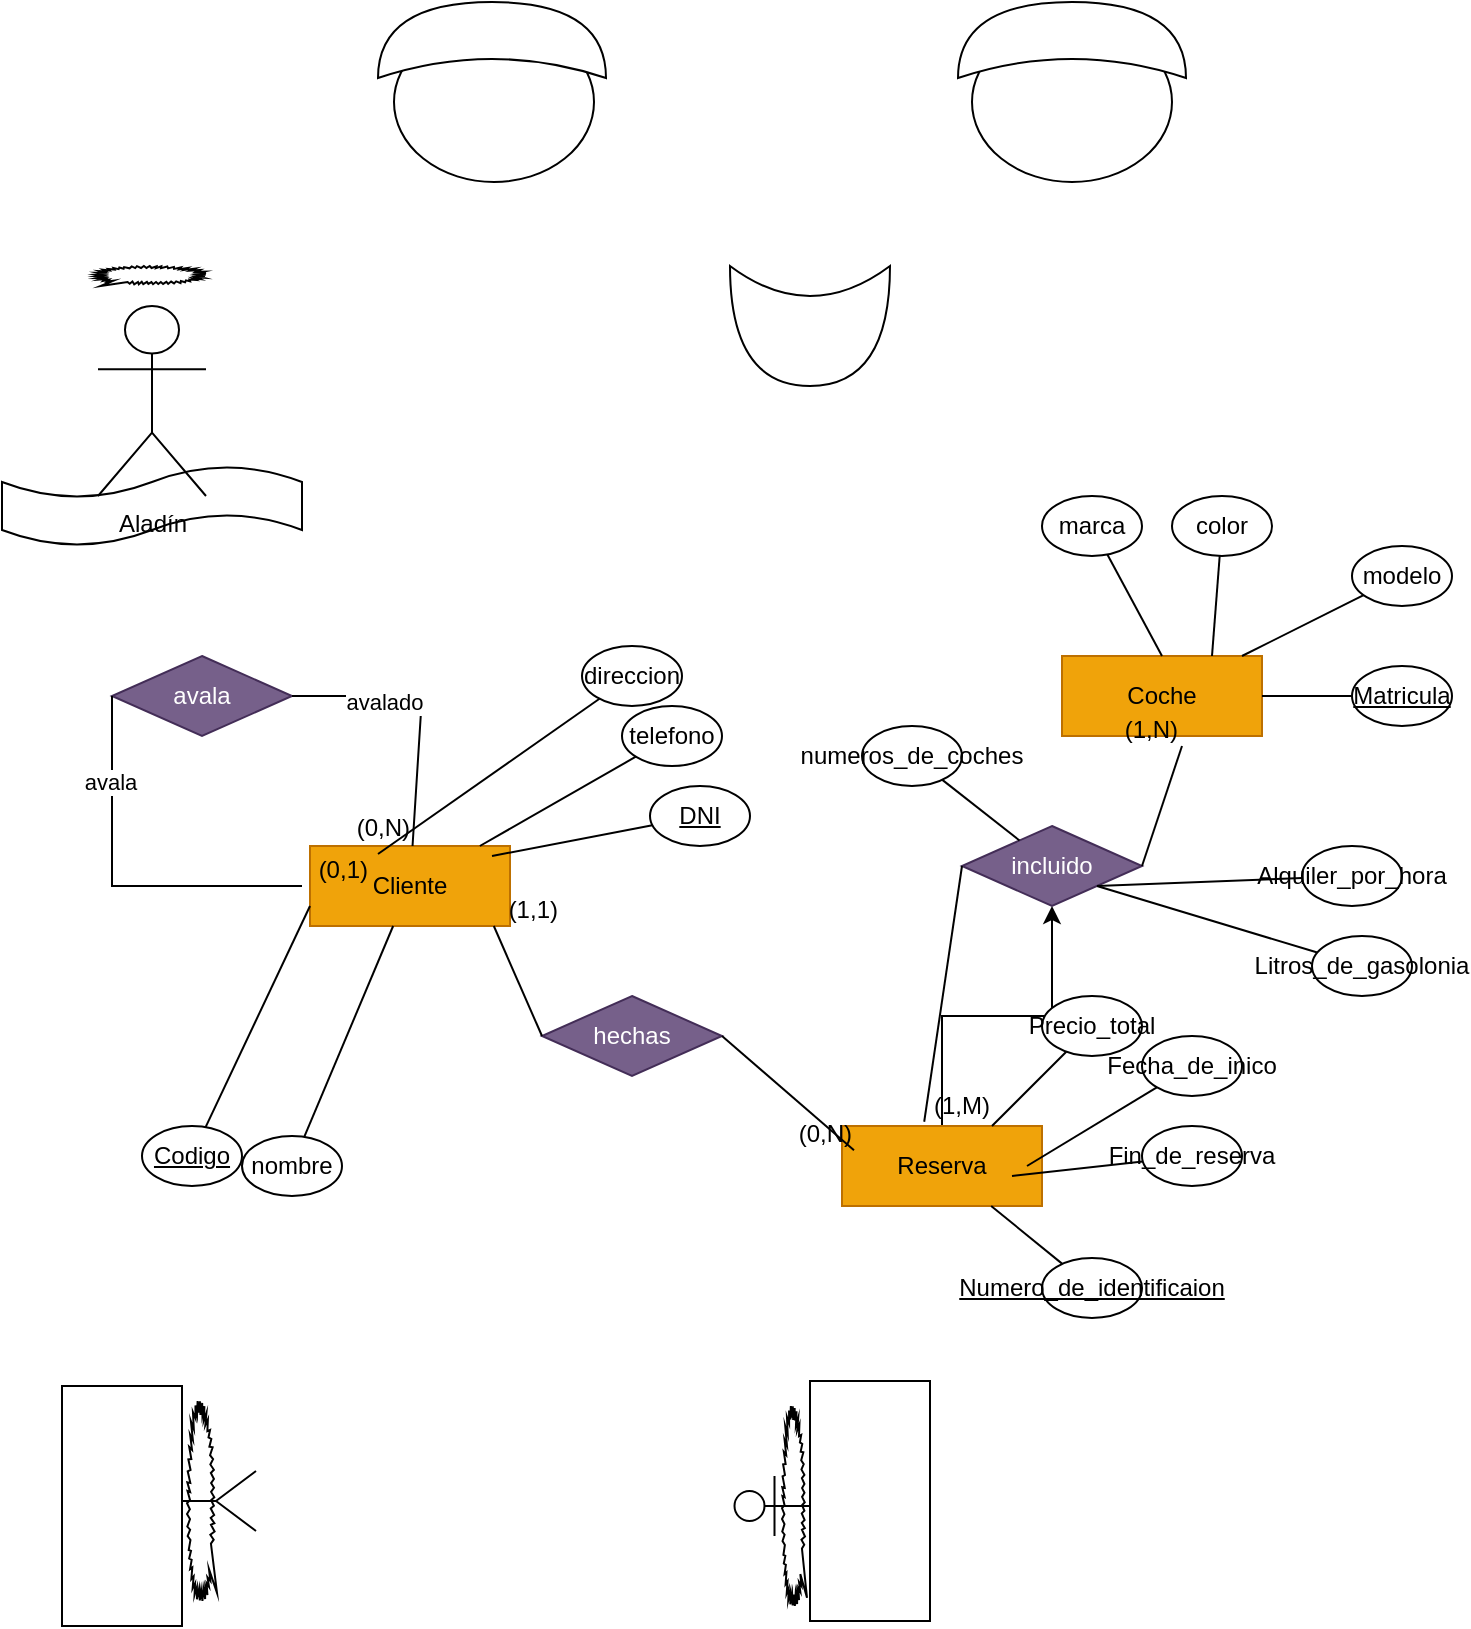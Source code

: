 <mxfile version="27.0.9">
  <diagram name="Página-1" id="zQjjP_EeiTSpy_okXXAl">
    <mxGraphModel dx="946" dy="661" grid="1" gridSize="10" guides="1" tooltips="1" connect="1" arrows="1" fold="1" page="1" pageScale="1" pageWidth="827" pageHeight="1169" math="0" shadow="0">
      <root>
        <mxCell id="0" />
        <mxCell id="1" parent="0" />
        <mxCell id="EnB2tjJAq4fnAm5wojLG-4" value="" style="ellipse;whiteSpace=wrap;html=1;" parent="1" vertex="1">
          <mxGeometry x="525" y="78" width="100" height="80" as="geometry" />
        </mxCell>
        <mxCell id="EnB2tjJAq4fnAm5wojLG-3" value="" style="ellipse;whiteSpace=wrap;html=1;" parent="1" vertex="1">
          <mxGeometry x="236" y="78" width="100" height="80" as="geometry" />
        </mxCell>
        <mxCell id="GvrnwKf9UwjYo0hT_rnX-71" value="Coche" style="whiteSpace=wrap;html=1;align=center;fillColor=#f0a30a;strokeColor=#BD7000;fontColor=#000000;" parent="1" vertex="1">
          <mxGeometry x="570" y="395" width="100" height="40" as="geometry" />
        </mxCell>
        <mxCell id="GvrnwKf9UwjYo0hT_rnX-79" style="edgeStyle=orthogonalEdgeStyle;rounded=0;orthogonalLoop=1;jettySize=auto;html=1;exitX=0.5;exitY=1;exitDx=0;exitDy=0;" parent="1" edge="1">
          <mxGeometry relative="1" as="geometry">
            <mxPoint x="765" y="410" as="sourcePoint" />
            <mxPoint x="765" y="410" as="targetPoint" />
          </mxGeometry>
        </mxCell>
        <mxCell id="GvrnwKf9UwjYo0hT_rnX-117" value="Cliente" style="whiteSpace=wrap;html=1;align=center;fillColor=#f0a30a;strokeColor=#BD7000;fontColor=#000000;" parent="1" vertex="1">
          <mxGeometry x="194" y="490" width="100" height="40" as="geometry" />
        </mxCell>
        <mxCell id="mAJWcTsJ2ViknE2ZLpOT-10" value="" style="edgeStyle=orthogonalEdgeStyle;rounded=0;orthogonalLoop=1;jettySize=auto;html=1;" edge="1" parent="1" source="GvrnwKf9UwjYo0hT_rnX-144" target="X2HNB7Sh8ohaOjBDkP0u-14">
          <mxGeometry relative="1" as="geometry" />
        </mxCell>
        <mxCell id="GvrnwKf9UwjYo0hT_rnX-144" value="&lt;div&gt;Reserva&lt;/div&gt;" style="whiteSpace=wrap;html=1;align=center;fillColor=#f0a30a;strokeColor=#BD7000;fontColor=#000000;" parent="1" vertex="1">
          <mxGeometry x="460" y="630" width="100" height="40" as="geometry" />
        </mxCell>
        <mxCell id="70QyvTMg8YnMv4C02rct-16" value="" style="endArrow=none;html=1;rounded=0;" parent="1" source="GvrnwKf9UwjYo0hT_rnX-144" target="70QyvTMg8YnMv4C02rct-17" edge="1">
          <mxGeometry relative="1" as="geometry">
            <mxPoint x="530" y="721" as="sourcePoint" />
            <mxPoint x="590" y="721" as="targetPoint" />
          </mxGeometry>
        </mxCell>
        <mxCell id="70QyvTMg8YnMv4C02rct-17" value="&lt;u&gt;Numero_de_identificaion&lt;/u&gt;" style="ellipse;whiteSpace=wrap;html=1;align=center;" parent="1" vertex="1">
          <mxGeometry x="560" y="696" width="50" height="30" as="geometry" />
        </mxCell>
        <mxCell id="70QyvTMg8YnMv4C02rct-20" value="" style="endArrow=none;html=1;rounded=0;" parent="1" source="GvrnwKf9UwjYo0hT_rnX-71" target="70QyvTMg8YnMv4C02rct-21" edge="1">
          <mxGeometry relative="1" as="geometry">
            <mxPoint x="680" y="420" as="sourcePoint" />
            <mxPoint x="740" y="420" as="targetPoint" />
          </mxGeometry>
        </mxCell>
        <mxCell id="70QyvTMg8YnMv4C02rct-21" value="&lt;u&gt;Matricula&lt;/u&gt;" style="ellipse;whiteSpace=wrap;html=1;align=center;" parent="1" vertex="1">
          <mxGeometry x="715" y="400" width="50" height="30" as="geometry" />
        </mxCell>
        <mxCell id="70QyvTMg8YnMv4C02rct-22" value="" style="endArrow=none;html=1;rounded=0;" parent="1" source="GvrnwKf9UwjYo0hT_rnX-71" target="70QyvTMg8YnMv4C02rct-23" edge="1">
          <mxGeometry relative="1" as="geometry">
            <mxPoint x="680" y="355" as="sourcePoint" />
            <mxPoint x="740" y="355" as="targetPoint" />
          </mxGeometry>
        </mxCell>
        <mxCell id="70QyvTMg8YnMv4C02rct-23" value="modelo" style="ellipse;whiteSpace=wrap;html=1;align=center;" parent="1" vertex="1">
          <mxGeometry x="715" y="340" width="50" height="30" as="geometry" />
        </mxCell>
        <mxCell id="70QyvTMg8YnMv4C02rct-24" value="" style="endArrow=none;html=1;rounded=0;exitX=0.75;exitY=0;exitDx=0;exitDy=0;" parent="1" source="GvrnwKf9UwjYo0hT_rnX-71" target="70QyvTMg8YnMv4C02rct-25" edge="1">
          <mxGeometry relative="1" as="geometry">
            <mxPoint x="570" y="370" as="sourcePoint" />
            <mxPoint x="650" y="330" as="targetPoint" />
          </mxGeometry>
        </mxCell>
        <mxCell id="70QyvTMg8YnMv4C02rct-25" value="color" style="ellipse;whiteSpace=wrap;html=1;align=center;" parent="1" vertex="1">
          <mxGeometry x="625" y="315" width="50" height="30" as="geometry" />
        </mxCell>
        <mxCell id="70QyvTMg8YnMv4C02rct-26" value="" style="endArrow=none;html=1;rounded=0;exitX=0.5;exitY=0;exitDx=0;exitDy=0;" parent="1" source="GvrnwKf9UwjYo0hT_rnX-71" target="70QyvTMg8YnMv4C02rct-27" edge="1">
          <mxGeometry relative="1" as="geometry">
            <mxPoint x="600" y="390" as="sourcePoint" />
            <mxPoint x="605" y="325" as="targetPoint" />
          </mxGeometry>
        </mxCell>
        <mxCell id="70QyvTMg8YnMv4C02rct-27" value="marca" style="ellipse;whiteSpace=wrap;html=1;align=center;" parent="1" vertex="1">
          <mxGeometry x="560" y="315" width="50" height="30" as="geometry" />
        </mxCell>
        <mxCell id="70QyvTMg8YnMv4C02rct-36" value="" style="endArrow=none;html=1;rounded=0;exitX=0;exitY=0.75;exitDx=0;exitDy=0;" parent="1" source="GvrnwKf9UwjYo0hT_rnX-117" target="70QyvTMg8YnMv4C02rct-37" edge="1">
          <mxGeometry relative="1" as="geometry">
            <mxPoint x="100" y="505" as="sourcePoint" />
            <mxPoint x="160" y="505" as="targetPoint" />
          </mxGeometry>
        </mxCell>
        <mxCell id="70QyvTMg8YnMv4C02rct-37" value="&lt;u&gt;Codigo&lt;/u&gt;" style="ellipse;whiteSpace=wrap;html=1;align=center;" parent="1" vertex="1">
          <mxGeometry x="110" y="630" width="50" height="30" as="geometry" />
        </mxCell>
        <mxCell id="70QyvTMg8YnMv4C02rct-41" value="" style="endArrow=none;html=1;rounded=0;" parent="1" source="GvrnwKf9UwjYo0hT_rnX-117" target="70QyvTMg8YnMv4C02rct-42" edge="1">
          <mxGeometry relative="1" as="geometry">
            <mxPoint x="194" y="365" as="sourcePoint" />
            <mxPoint x="126" y="456" as="targetPoint" />
          </mxGeometry>
        </mxCell>
        <mxCell id="70QyvTMg8YnMv4C02rct-42" value="nombre" style="ellipse;whiteSpace=wrap;html=1;align=center;" parent="1" vertex="1">
          <mxGeometry x="160" y="635" width="50" height="30" as="geometry" />
        </mxCell>
        <mxCell id="70QyvTMg8YnMv4C02rct-43" value="" style="endArrow=none;html=1;rounded=0;exitX=0.34;exitY=0.1;exitDx=0;exitDy=0;exitPerimeter=0;" parent="1" source="GvrnwKf9UwjYo0hT_rnX-117" target="70QyvTMg8YnMv4C02rct-44" edge="1">
          <mxGeometry relative="1" as="geometry">
            <mxPoint x="345" y="499" as="sourcePoint" />
            <mxPoint x="254" y="470" as="targetPoint" />
          </mxGeometry>
        </mxCell>
        <mxCell id="70QyvTMg8YnMv4C02rct-44" value="direccion" style="ellipse;whiteSpace=wrap;html=1;align=center;" parent="1" vertex="1">
          <mxGeometry x="330" y="390" width="50" height="30" as="geometry" />
        </mxCell>
        <mxCell id="70QyvTMg8YnMv4C02rct-45" value="" style="endArrow=none;html=1;rounded=0;" parent="1" source="GvrnwKf9UwjYo0hT_rnX-117" target="70QyvTMg8YnMv4C02rct-46" edge="1">
          <mxGeometry relative="1" as="geometry">
            <mxPoint x="315" y="409" as="sourcePoint" />
            <mxPoint x="224" y="380" as="targetPoint" />
          </mxGeometry>
        </mxCell>
        <mxCell id="70QyvTMg8YnMv4C02rct-46" value="telefono" style="ellipse;whiteSpace=wrap;html=1;align=center;" parent="1" vertex="1">
          <mxGeometry x="350" y="420" width="50" height="30" as="geometry" />
        </mxCell>
        <mxCell id="X2HNB7Sh8ohaOjBDkP0u-1" value="hechas" style="shape=rhombus;perimeter=rhombusPerimeter;whiteSpace=wrap;html=1;align=center;fillColor=#76608a;fontColor=#ffffff;strokeColor=#432D57;" parent="1" vertex="1">
          <mxGeometry x="310" y="565" width="90" height="40" as="geometry" />
        </mxCell>
        <mxCell id="X2HNB7Sh8ohaOjBDkP0u-2" value="" style="endArrow=none;html=1;rounded=0;exitX=0;exitY=0.5;exitDx=0;exitDy=0;entryX=0.859;entryY=0.947;entryDx=0;entryDy=0;entryPerimeter=0;" parent="1" source="X2HNB7Sh8ohaOjBDkP0u-1" edge="1">
          <mxGeometry relative="1" as="geometry">
            <mxPoint x="187" y="602.12" as="sourcePoint" />
            <mxPoint x="285.9" y="530.0" as="targetPoint" />
          </mxGeometry>
        </mxCell>
        <mxCell id="X2HNB7Sh8ohaOjBDkP0u-3" value="(1,1)" style="resizable=0;html=1;whiteSpace=wrap;align=right;verticalAlign=bottom;" parent="X2HNB7Sh8ohaOjBDkP0u-2" connectable="0" vertex="1">
          <mxGeometry x="1" relative="1" as="geometry">
            <mxPoint x="34" as="offset" />
          </mxGeometry>
        </mxCell>
        <mxCell id="X2HNB7Sh8ohaOjBDkP0u-4" value="" style="endArrow=none;html=1;rounded=0;exitX=1;exitY=0.5;exitDx=0;exitDy=0;entryX=0;entryY=0;entryDx=0;entryDy=0;" parent="1" source="X2HNB7Sh8ohaOjBDkP0u-1" edge="1">
          <mxGeometry relative="1" as="geometry">
            <mxPoint x="187" y="602.12" as="sourcePoint" />
            <mxPoint x="466" y="642.12" as="targetPoint" />
          </mxGeometry>
        </mxCell>
        <mxCell id="X2HNB7Sh8ohaOjBDkP0u-5" value="(0,N)" style="resizable=0;html=1;whiteSpace=wrap;align=right;verticalAlign=bottom;" parent="X2HNB7Sh8ohaOjBDkP0u-4" connectable="0" vertex="1">
          <mxGeometry x="1" relative="1" as="geometry">
            <mxPoint as="offset" />
          </mxGeometry>
        </mxCell>
        <mxCell id="X2HNB7Sh8ohaOjBDkP0u-6" value="" style="endArrow=none;html=1;rounded=0;" parent="1" target="X2HNB7Sh8ohaOjBDkP0u-7" edge="1">
          <mxGeometry relative="1" as="geometry">
            <mxPoint x="285" y="495" as="sourcePoint" />
            <mxPoint x="260" y="385" as="targetPoint" />
          </mxGeometry>
        </mxCell>
        <mxCell id="X2HNB7Sh8ohaOjBDkP0u-7" value="&lt;u&gt;DNI&lt;/u&gt;" style="ellipse;whiteSpace=wrap;html=1;align=center;" parent="1" vertex="1">
          <mxGeometry x="364" y="460" width="50" height="30" as="geometry" />
        </mxCell>
        <mxCell id="X2HNB7Sh8ohaOjBDkP0u-8" value="" style="endArrow=none;html=1;rounded=0;" parent="1" target="X2HNB7Sh8ohaOjBDkP0u-9" edge="1">
          <mxGeometry relative="1" as="geometry">
            <mxPoint x="552.5" y="650" as="sourcePoint" />
            <mxPoint x="527.5" y="540" as="targetPoint" />
          </mxGeometry>
        </mxCell>
        <mxCell id="X2HNB7Sh8ohaOjBDkP0u-9" value="Fecha_de_inico" style="ellipse;whiteSpace=wrap;html=1;align=center;" parent="1" vertex="1">
          <mxGeometry x="610" y="585" width="50" height="30" as="geometry" />
        </mxCell>
        <mxCell id="X2HNB7Sh8ohaOjBDkP0u-10" value="" style="endArrow=none;html=1;rounded=0;" parent="1" target="X2HNB7Sh8ohaOjBDkP0u-11" edge="1">
          <mxGeometry relative="1" as="geometry">
            <mxPoint x="545" y="655" as="sourcePoint" />
            <mxPoint x="520" y="545" as="targetPoint" />
          </mxGeometry>
        </mxCell>
        <mxCell id="X2HNB7Sh8ohaOjBDkP0u-11" value="Fin_de_reserva" style="ellipse;whiteSpace=wrap;html=1;align=center;" parent="1" vertex="1">
          <mxGeometry x="610" y="630" width="50" height="30" as="geometry" />
        </mxCell>
        <mxCell id="X2HNB7Sh8ohaOjBDkP0u-12" value="" style="endArrow=none;html=1;rounded=0;exitX=0.75;exitY=0;exitDx=0;exitDy=0;" parent="1" source="GvrnwKf9UwjYo0hT_rnX-144" target="X2HNB7Sh8ohaOjBDkP0u-13" edge="1">
          <mxGeometry relative="1" as="geometry">
            <mxPoint x="480" y="640" as="sourcePoint" />
            <mxPoint x="455" y="530" as="targetPoint" />
          </mxGeometry>
        </mxCell>
        <mxCell id="X2HNB7Sh8ohaOjBDkP0u-13" value="Precio_total" style="ellipse;whiteSpace=wrap;html=1;align=center;" parent="1" vertex="1">
          <mxGeometry x="560" y="565" width="50" height="30" as="geometry" />
        </mxCell>
        <mxCell id="X2HNB7Sh8ohaOjBDkP0u-14" value="incluido" style="shape=rhombus;perimeter=rhombusPerimeter;whiteSpace=wrap;html=1;align=center;fillColor=#76608a;fontColor=#ffffff;strokeColor=#432D57;" parent="1" vertex="1">
          <mxGeometry x="520" y="480" width="90" height="40" as="geometry" />
        </mxCell>
        <mxCell id="X2HNB7Sh8ohaOjBDkP0u-15" value="" style="endArrow=none;html=1;rounded=0;exitX=0;exitY=0.5;exitDx=0;exitDy=0;entryX=0.411;entryY=-0.053;entryDx=0;entryDy=0;entryPerimeter=0;" parent="1" source="X2HNB7Sh8ohaOjBDkP0u-14" target="GvrnwKf9UwjYo0hT_rnX-144" edge="1">
          <mxGeometry relative="1" as="geometry">
            <mxPoint x="497" y="470" as="sourcePoint" />
            <mxPoint x="390" y="520" as="targetPoint" />
          </mxGeometry>
        </mxCell>
        <mxCell id="X2HNB7Sh8ohaOjBDkP0u-16" value="(1,M)" style="resizable=0;html=1;whiteSpace=wrap;align=right;verticalAlign=bottom;" parent="X2HNB7Sh8ohaOjBDkP0u-15" connectable="0" vertex="1">
          <mxGeometry x="1" relative="1" as="geometry">
            <mxPoint x="34" as="offset" />
          </mxGeometry>
        </mxCell>
        <mxCell id="X2HNB7Sh8ohaOjBDkP0u-17" value="" style="endArrow=none;html=1;rounded=0;exitX=1;exitY=0.5;exitDx=0;exitDy=0;entryX=0.6;entryY=1.125;entryDx=0;entryDy=0;entryPerimeter=0;" parent="1" source="X2HNB7Sh8ohaOjBDkP0u-14" target="GvrnwKf9UwjYo0hT_rnX-71" edge="1">
          <mxGeometry relative="1" as="geometry">
            <mxPoint x="497" y="470" as="sourcePoint" />
            <mxPoint x="670" y="500" as="targetPoint" />
          </mxGeometry>
        </mxCell>
        <mxCell id="X2HNB7Sh8ohaOjBDkP0u-18" value="(1,N)" style="resizable=0;html=1;whiteSpace=wrap;align=right;verticalAlign=bottom;" parent="X2HNB7Sh8ohaOjBDkP0u-17" connectable="0" vertex="1">
          <mxGeometry x="1" relative="1" as="geometry">
            <mxPoint as="offset" />
          </mxGeometry>
        </mxCell>
        <mxCell id="X2HNB7Sh8ohaOjBDkP0u-19" value="" style="endArrow=none;html=1;rounded=0;exitX=1;exitY=1;exitDx=0;exitDy=0;" parent="1" source="X2HNB7Sh8ohaOjBDkP0u-14" target="X2HNB7Sh8ohaOjBDkP0u-20" edge="1">
          <mxGeometry relative="1" as="geometry">
            <mxPoint x="630" y="525" as="sourcePoint" />
            <mxPoint x="690" y="525" as="targetPoint" />
          </mxGeometry>
        </mxCell>
        <mxCell id="X2HNB7Sh8ohaOjBDkP0u-20" value="Alquiler_por_hora" style="ellipse;whiteSpace=wrap;html=1;align=center;" parent="1" vertex="1">
          <mxGeometry x="690" y="490" width="50" height="30" as="geometry" />
        </mxCell>
        <mxCell id="X2HNB7Sh8ohaOjBDkP0u-21" value="" style="endArrow=none;html=1;rounded=0;exitX=1;exitY=1;exitDx=0;exitDy=0;" parent="1" source="X2HNB7Sh8ohaOjBDkP0u-14" target="X2HNB7Sh8ohaOjBDkP0u-22" edge="1">
          <mxGeometry relative="1" as="geometry">
            <mxPoint x="594.804" y="521.754" as="sourcePoint" />
            <mxPoint x="720" y="550" as="targetPoint" />
          </mxGeometry>
        </mxCell>
        <mxCell id="X2HNB7Sh8ohaOjBDkP0u-22" value="Litros_de_gasolonia" style="ellipse;whiteSpace=wrap;html=1;align=center;" parent="1" vertex="1">
          <mxGeometry x="695" y="535" width="50" height="30" as="geometry" />
        </mxCell>
        <mxCell id="X2HNB7Sh8ohaOjBDkP0u-25" value="" style="endArrow=none;html=1;rounded=0;" parent="1" source="X2HNB7Sh8ohaOjBDkP0u-14" target="X2HNB7Sh8ohaOjBDkP0u-26" edge="1">
          <mxGeometry relative="1" as="geometry">
            <mxPoint x="225" y="685" as="sourcePoint" />
            <mxPoint x="285" y="685" as="targetPoint" />
          </mxGeometry>
        </mxCell>
        <mxCell id="X2HNB7Sh8ohaOjBDkP0u-26" value="numeros_de_coches" style="ellipse;whiteSpace=wrap;html=1;align=center;" parent="1" vertex="1">
          <mxGeometry x="470" y="430" width="50" height="30" as="geometry" />
        </mxCell>
        <mxCell id="EnB2tjJAq4fnAm5wojLG-1" value="" style="shape=xor;whiteSpace=wrap;html=1;rotation=-90;" parent="1" vertex="1">
          <mxGeometry x="266" y="30" width="38" height="114" as="geometry" />
        </mxCell>
        <mxCell id="EnB2tjJAq4fnAm5wojLG-2" value="" style="shape=xor;whiteSpace=wrap;html=1;rotation=-90;" parent="1" vertex="1">
          <mxGeometry x="556" y="30" width="38" height="114" as="geometry" />
        </mxCell>
        <mxCell id="EnB2tjJAq4fnAm5wojLG-6" value="" style="shape=xor;whiteSpace=wrap;html=1;rotation=90;" parent="1" vertex="1">
          <mxGeometry x="414" y="190" width="60" height="80" as="geometry" />
        </mxCell>
        <mxCell id="EnB2tjJAq4fnAm5wojLG-7" value="" style="shape=tape;whiteSpace=wrap;html=1;" parent="1" vertex="1">
          <mxGeometry x="40" y="300" width="150" height="40" as="geometry" />
        </mxCell>
        <mxCell id="EnB2tjJAq4fnAm5wojLG-9" value="Aladín" style="shape=umlActor;verticalLabelPosition=bottom;verticalAlign=top;html=1;outlineConnect=0;" parent="1" vertex="1">
          <mxGeometry x="88" y="220" width="54" height="95" as="geometry" />
        </mxCell>
        <mxCell id="EnB2tjJAq4fnAm5wojLG-11" value="" style="whiteSpace=wrap;html=1;shape=mxgraph.basic.loud_callout" parent="1" vertex="1">
          <mxGeometry x="87" y="200" width="55" height="10" as="geometry" />
        </mxCell>
        <mxCell id="EnB2tjJAq4fnAm5wojLG-12" value="" style="whiteSpace=wrap;html=1;shape=mxgraph.basic.loud_callout;rotation=-90;" parent="1" vertex="1">
          <mxGeometry x="90" y="810" width="100" height="15" as="geometry" />
        </mxCell>
        <mxCell id="EnB2tjJAq4fnAm5wojLG-13" value="" style="whiteSpace=wrap;html=1;shape=mxgraph.basic.loud_callout;rotation=-90;" parent="1" vertex="1">
          <mxGeometry x="386.25" y="813.75" width="100" height="12.5" as="geometry" />
        </mxCell>
        <mxCell id="EnB2tjJAq4fnAm5wojLG-15" value="" style="shape=umlActor;verticalLabelPosition=bottom;verticalAlign=top;html=1;outlineConnect=0;rotation=-90;" parent="1" vertex="1">
          <mxGeometry x="122" y="787.5" width="30" height="60" as="geometry" />
        </mxCell>
        <mxCell id="EnB2tjJAq4fnAm5wojLG-16" value="" style="shape=umlActor;verticalLabelPosition=bottom;verticalAlign=top;html=1;outlineConnect=0;rotation=-90;" parent="1" vertex="1">
          <mxGeometry x="421.25" y="790" width="30" height="60" as="geometry" />
        </mxCell>
        <mxCell id="EnB2tjJAq4fnAm5wojLG-17" value="" style="rounded=0;whiteSpace=wrap;html=1;rotation=90;" parent="1" vertex="1">
          <mxGeometry x="40" y="790" width="120" height="60" as="geometry" />
        </mxCell>
        <mxCell id="EnB2tjJAq4fnAm5wojLG-18" value="" style="rounded=0;whiteSpace=wrap;html=1;rotation=90;" parent="1" vertex="1">
          <mxGeometry x="414" y="787.5" width="120" height="60" as="geometry" />
        </mxCell>
        <mxCell id="mAJWcTsJ2ViknE2ZLpOT-2" value="avala" style="shape=rhombus;perimeter=rhombusPerimeter;whiteSpace=wrap;html=1;align=center;fillColor=#76608a;fontColor=#ffffff;strokeColor=#432D57;" vertex="1" parent="1">
          <mxGeometry x="95" y="395" width="90" height="40" as="geometry" />
        </mxCell>
        <mxCell id="mAJWcTsJ2ViknE2ZLpOT-3" value="" style="endArrow=none;html=1;rounded=0;exitX=0;exitY=0.5;exitDx=0;exitDy=0;" edge="1" source="mAJWcTsJ2ViknE2ZLpOT-2" parent="1">
          <mxGeometry relative="1" as="geometry">
            <mxPoint x="72" y="385" as="sourcePoint" />
            <mxPoint x="190" y="510" as="targetPoint" />
            <Array as="points">
              <mxPoint x="95" y="510" />
            </Array>
          </mxGeometry>
        </mxCell>
        <mxCell id="mAJWcTsJ2ViknE2ZLpOT-4" value="(0,1)" style="resizable=0;html=1;whiteSpace=wrap;align=right;verticalAlign=bottom;" connectable="0" vertex="1" parent="mAJWcTsJ2ViknE2ZLpOT-3">
          <mxGeometry x="1" relative="1" as="geometry">
            <mxPoint x="34" as="offset" />
          </mxGeometry>
        </mxCell>
        <mxCell id="mAJWcTsJ2ViknE2ZLpOT-8" value="avala" style="edgeLabel;html=1;align=center;verticalAlign=middle;resizable=0;points=[];" vertex="1" connectable="0" parent="mAJWcTsJ2ViknE2ZLpOT-3">
          <mxGeometry x="-0.547" y="-1" relative="1" as="geometry">
            <mxPoint as="offset" />
          </mxGeometry>
        </mxCell>
        <mxCell id="mAJWcTsJ2ViknE2ZLpOT-5" value="" style="endArrow=none;html=1;rounded=0;exitX=1;exitY=0.5;exitDx=0;exitDy=0;" edge="1" source="mAJWcTsJ2ViknE2ZLpOT-2" parent="1" target="GvrnwKf9UwjYo0hT_rnX-117">
          <mxGeometry relative="1" as="geometry">
            <mxPoint x="72" y="385" as="sourcePoint" />
            <mxPoint x="245" y="415" as="targetPoint" />
            <Array as="points">
              <mxPoint x="250" y="415" />
            </Array>
          </mxGeometry>
        </mxCell>
        <mxCell id="mAJWcTsJ2ViknE2ZLpOT-6" value="(0,N)" style="resizable=0;html=1;whiteSpace=wrap;align=right;verticalAlign=bottom;" connectable="0" vertex="1" parent="mAJWcTsJ2ViknE2ZLpOT-5">
          <mxGeometry x="1" relative="1" as="geometry">
            <mxPoint as="offset" />
          </mxGeometry>
        </mxCell>
        <mxCell id="mAJWcTsJ2ViknE2ZLpOT-9" value="avalado" style="edgeLabel;html=1;align=center;verticalAlign=middle;resizable=0;points=[];" vertex="1" connectable="0" parent="mAJWcTsJ2ViknE2ZLpOT-5">
          <mxGeometry x="-0.344" y="-3" relative="1" as="geometry">
            <mxPoint as="offset" />
          </mxGeometry>
        </mxCell>
      </root>
    </mxGraphModel>
  </diagram>
</mxfile>
